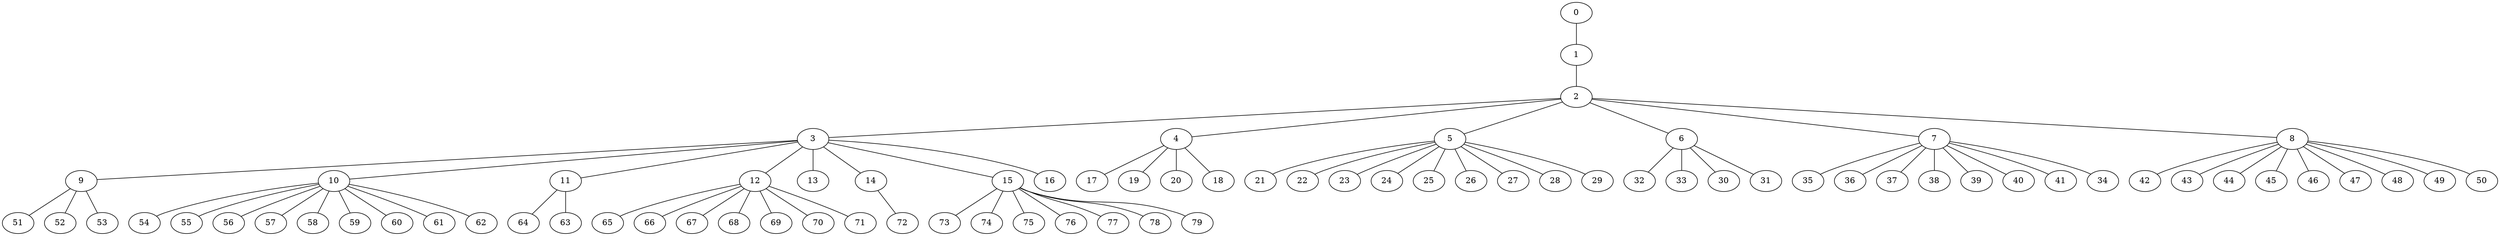 
graph graphname {
    0 -- 1
1 -- 2
2 -- 3
2 -- 4
2 -- 5
2 -- 6
2 -- 7
2 -- 8
3 -- 9
3 -- 10
3 -- 11
3 -- 12
3 -- 13
3 -- 14
3 -- 15
3 -- 16
4 -- 17
4 -- 19
4 -- 20
4 -- 18
5 -- 21
5 -- 22
5 -- 23
5 -- 24
5 -- 25
5 -- 26
5 -- 27
5 -- 28
5 -- 29
6 -- 32
6 -- 33
6 -- 30
6 -- 31
7 -- 35
7 -- 36
7 -- 37
7 -- 38
7 -- 39
7 -- 40
7 -- 41
7 -- 34
8 -- 42
8 -- 43
8 -- 44
8 -- 45
8 -- 46
8 -- 47
8 -- 48
8 -- 49
8 -- 50
9 -- 51
9 -- 52
9 -- 53
10 -- 54
10 -- 55
10 -- 56
10 -- 57
10 -- 58
10 -- 59
10 -- 60
10 -- 61
10 -- 62
11 -- 64
11 -- 63
12 -- 65
12 -- 66
12 -- 67
12 -- 68
12 -- 69
12 -- 70
12 -- 71
14 -- 72
15 -- 73
15 -- 74
15 -- 75
15 -- 76
15 -- 77
15 -- 78
15 -- 79

}
